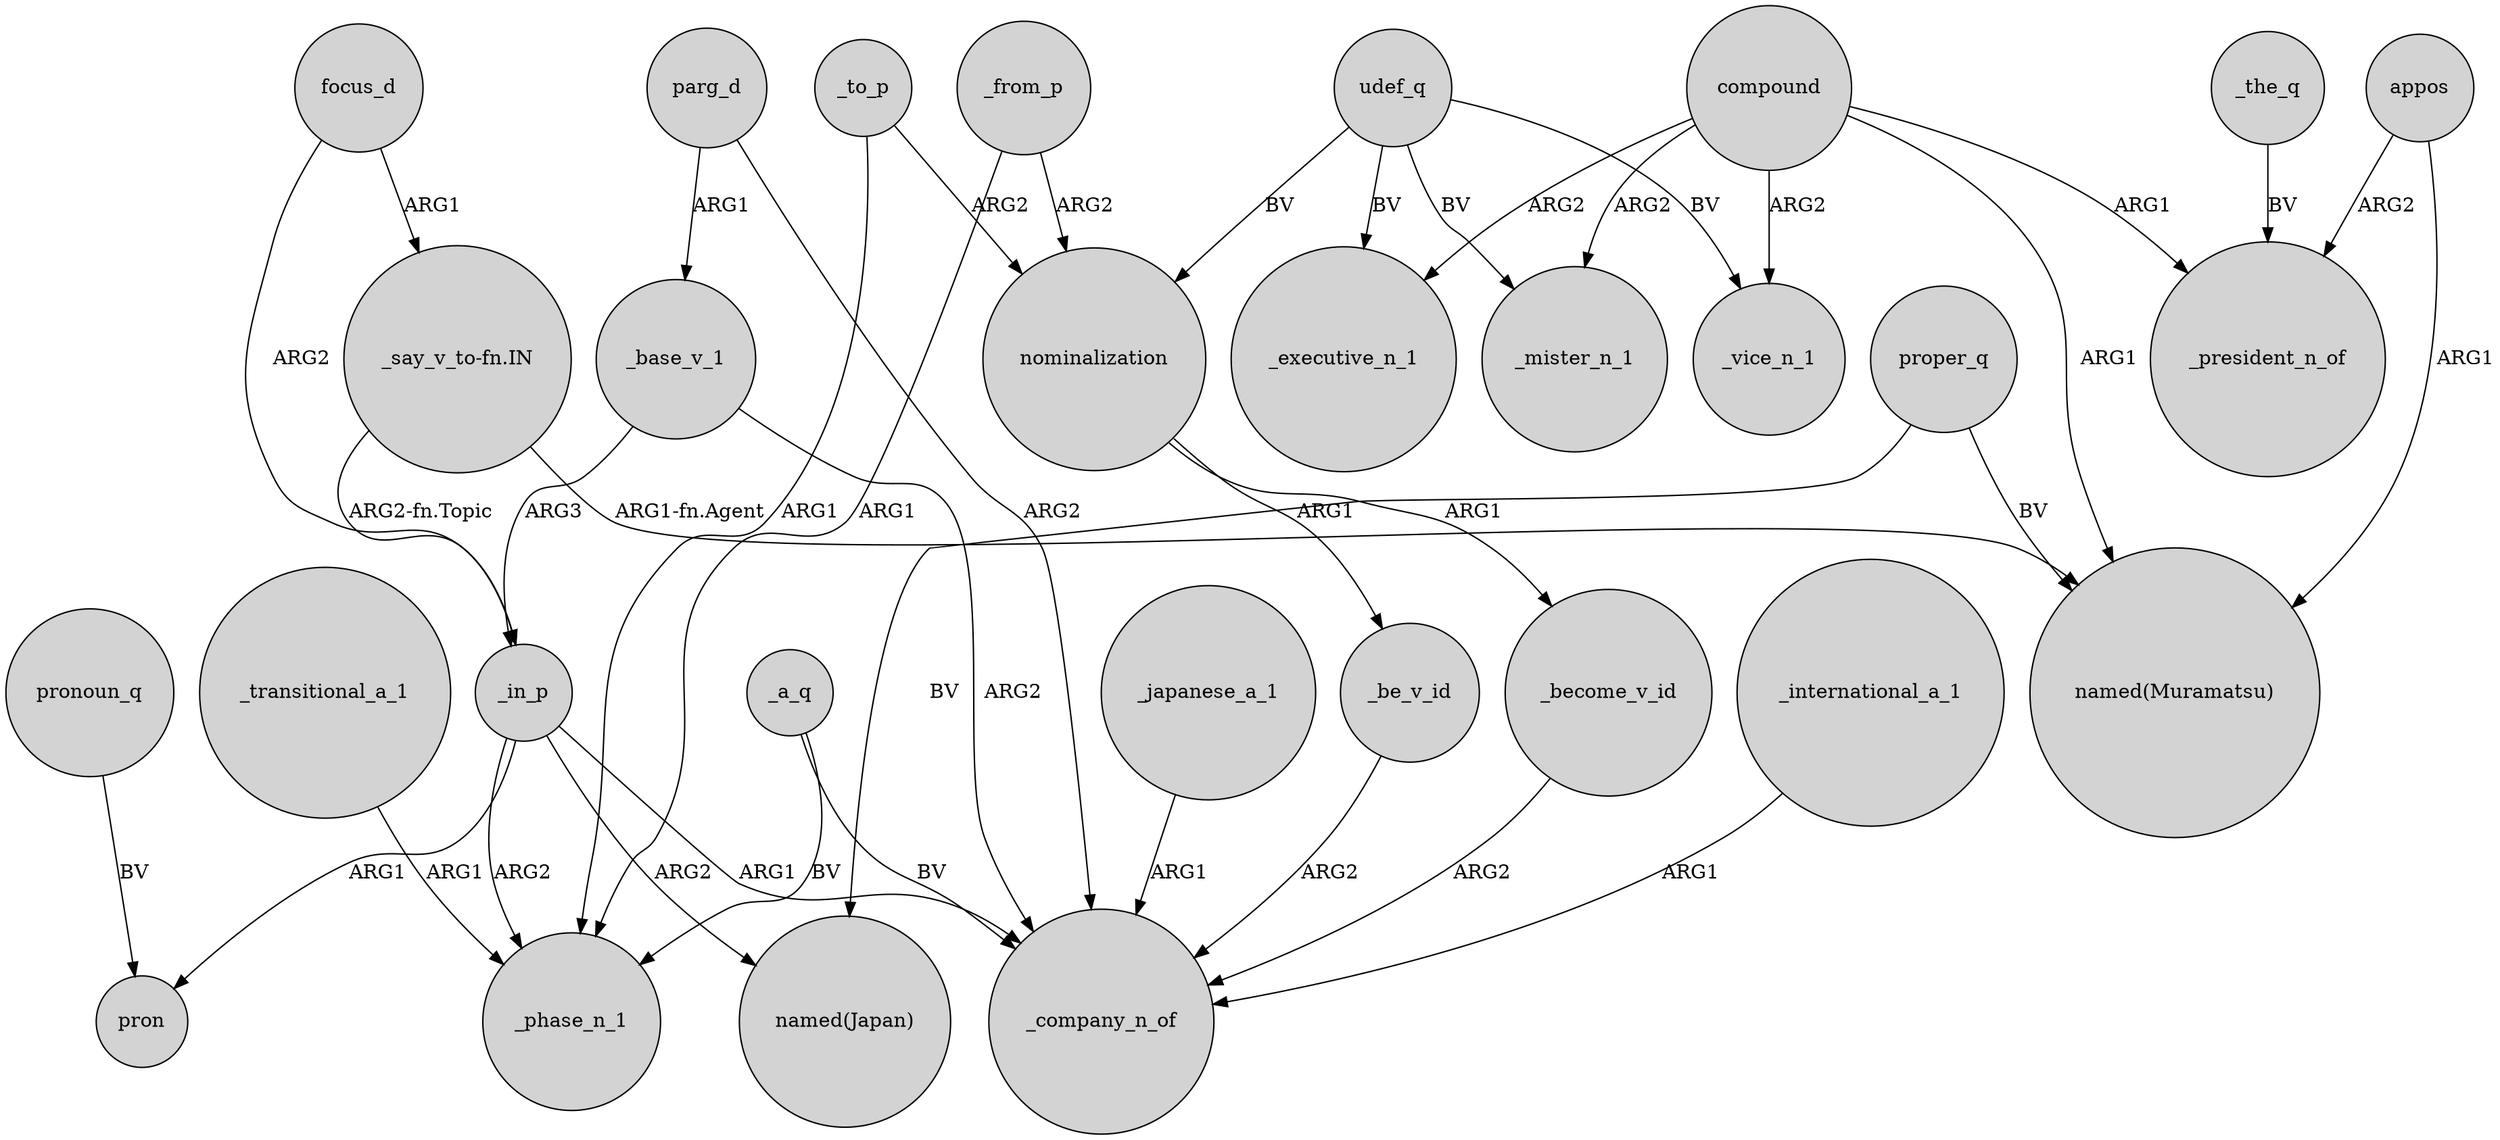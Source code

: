 digraph {
	node [shape=circle style=filled]
	_a_q -> _phase_n_1 [label=BV]
	"_say_v_to-fn.IN" -> _in_p [label="ARG2-fn.Topic"]
	compound -> _vice_n_1 [label=ARG2]
	_in_p -> pron [label=ARG1]
	_base_v_1 -> _company_n_of [label=ARG2]
	compound -> "named(Muramatsu)" [label=ARG1]
	proper_q -> "named(Muramatsu)" [label=BV]
	udef_q -> _executive_n_1 [label=BV]
	compound -> _mister_n_1 [label=ARG2]
	_in_p -> _phase_n_1 [label=ARG2]
	_be_v_id -> _company_n_of [label=ARG2]
	udef_q -> _mister_n_1 [label=BV]
	_transitional_a_1 -> _phase_n_1 [label=ARG1]
	proper_q -> "named(Japan)" [label=BV]
	udef_q -> _vice_n_1 [label=BV]
	appos -> "named(Muramatsu)" [label=ARG1]
	appos -> _president_n_of [label=ARG2]
	pronoun_q -> pron [label=BV]
	_japanese_a_1 -> _company_n_of [label=ARG1]
	compound -> _president_n_of [label=ARG1]
	_to_p -> nominalization [label=ARG2]
	_to_p -> _phase_n_1 [label=ARG1]
	_become_v_id -> _company_n_of [label=ARG2]
	nominalization -> _be_v_id [label=ARG1]
	_base_v_1 -> _in_p [label=ARG3]
	parg_d -> _company_n_of [label=ARG2]
	_international_a_1 -> _company_n_of [label=ARG1]
	_the_q -> _president_n_of [label=BV]
	udef_q -> nominalization [label=BV]
	"_say_v_to-fn.IN" -> "named(Muramatsu)" [label="ARG1-fn.Agent"]
	_a_q -> _company_n_of [label=BV]
	_from_p -> _phase_n_1 [label=ARG1]
	_from_p -> nominalization [label=ARG2]
	nominalization -> _become_v_id [label=ARG1]
	parg_d -> _base_v_1 [label=ARG1]
	compound -> _executive_n_1 [label=ARG2]
	_in_p -> "named(Japan)" [label=ARG2]
	_in_p -> _company_n_of [label=ARG1]
	focus_d -> _in_p [label=ARG2]
	focus_d -> "_say_v_to-fn.IN" [label=ARG1]
}
